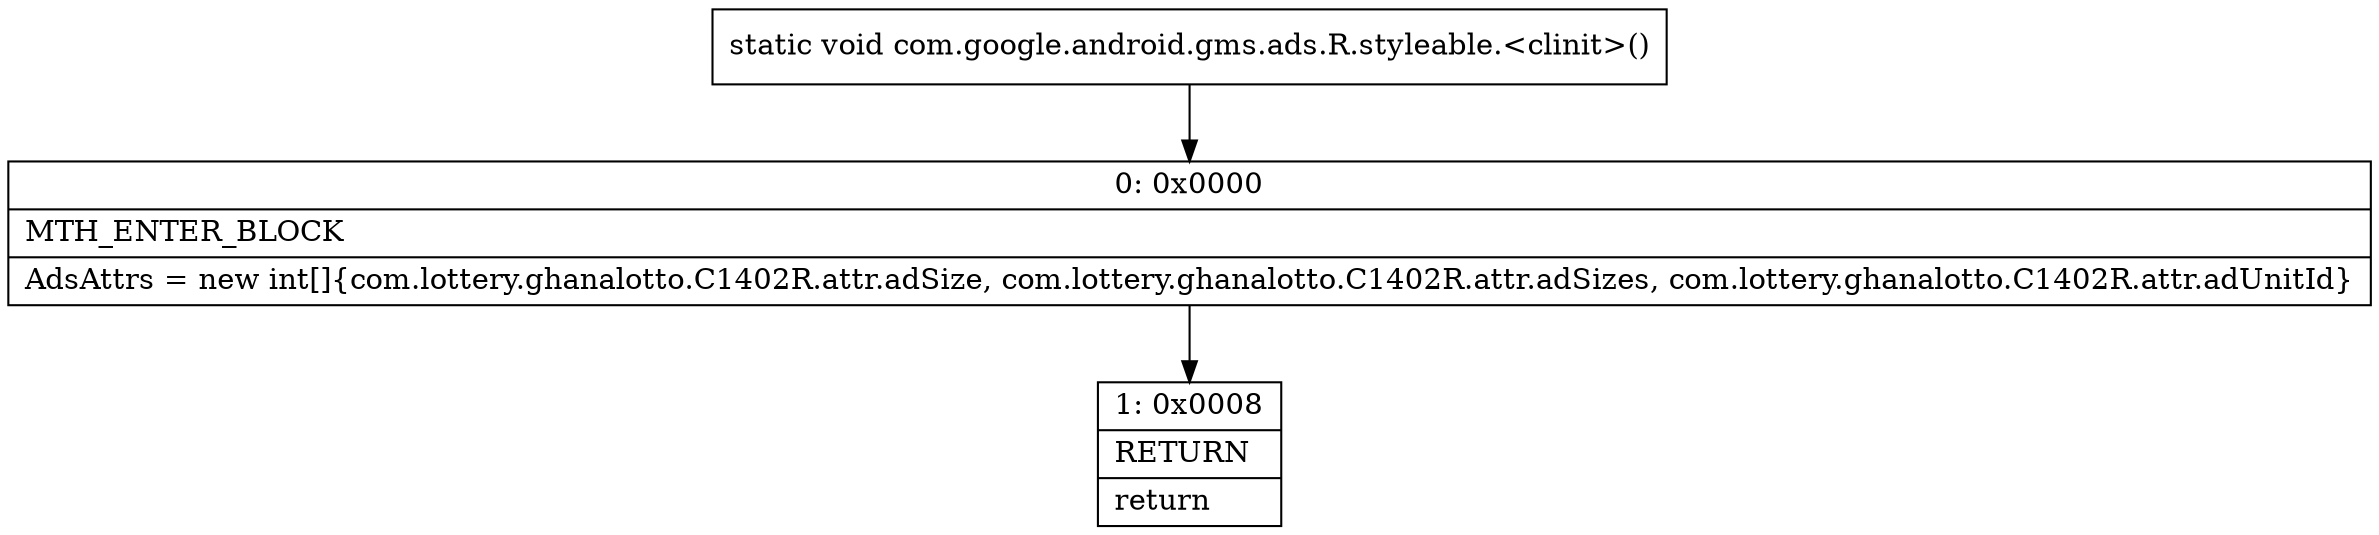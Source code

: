 digraph "CFG forcom.google.android.gms.ads.R.styleable.\<clinit\>()V" {
Node_0 [shape=record,label="{0\:\ 0x0000|MTH_ENTER_BLOCK\l|AdsAttrs = new int[]\{com.lottery.ghanalotto.C1402R.attr.adSize, com.lottery.ghanalotto.C1402R.attr.adSizes, com.lottery.ghanalotto.C1402R.attr.adUnitId\}\l}"];
Node_1 [shape=record,label="{1\:\ 0x0008|RETURN\l|return\l}"];
MethodNode[shape=record,label="{static void com.google.android.gms.ads.R.styleable.\<clinit\>() }"];
MethodNode -> Node_0;
Node_0 -> Node_1;
}

